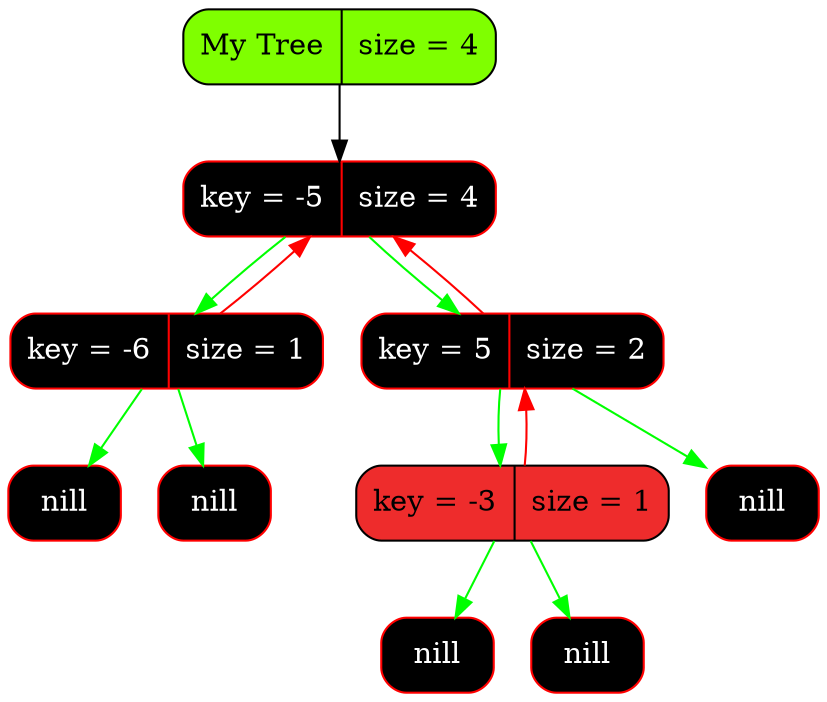 digraph Tree
{
   rankdir = HR;
   node[fontsize=14];
   edge[color="black",fontcolor="blue",fontsize=12];
   tree[shape = Mrecord, style = filled, fillcolor = "chartreuse1", label = "My Tree | size = 4"];
   "0x150f04080"[shape = Mrecord, color = "red", style = filled, fontcolor = "white", fillcolor = "black",   label = " key = -5 | size = 4"];
  "0x150f04080" -> "0x150f040b0" [color = "green"];
  "0x150f040b0" -> "0x150f04080" [color = "red"];
  "0x150f04080" -> "0x150f040e0" [color = "green"];
  "0x150f040e0" -> "0x150f04080" [color = "red"];
   "0x150f040b0"[shape = Mrecord, color = "red", style = filled, fontcolor = "white", fillcolor = "black",   label = " key = -6 | size = 1"];
   "0x150f040b0left"[shape = Mrecord, color = "red", style = filled, fontcolor = "white", fillcolor = "black",   label = " <value> nill"];
  "0x150f040b0" -> "0x150f040b0left" [color = "green"];
   "0x150f040b0right"[shape = Mrecord, color = "red", style = filled, fontcolor = "white", fillcolor = "black",   label = " <value> nill"];
  "0x150f040b0" -> "0x150f040b0right" [color = "green"];
   "0x150f040e0"[shape = Mrecord, color = "red", style = filled, fontcolor = "white", fillcolor = "black",   label = " key = 5 | size = 2"];
  "0x150f040e0" -> "0x150f04120" [color = "green"];
  "0x150f04120" -> "0x150f040e0" [color = "red"];
   "0x150f040e0right"[shape = Mrecord, color = "red", style = filled, fontcolor = "white", fillcolor = "black",   label = " <value> nill"];
  "0x150f040e0" -> "0x150f040e0right" [color = "green"];
  "0x150f04120"[shape = Mrecord, color = "black", style = filled, fillcolor = "firebrick2",   label = " key = -3 | size = 1"];
   "0x150f04120left"[shape = Mrecord, color = "red", style = filled, fontcolor = "white", fillcolor = "black",   label = " <value> nill"];
  "0x150f04120" -> "0x150f04120left" [color = "green"];
   "0x150f04120right"[shape = Mrecord, color = "red", style = filled, fontcolor = "white", fillcolor = "black",   label = " <value> nill"];
  "0x150f04120" -> "0x150f04120right" [color = "green"];
   tree -> "0x150f04080" [color = "gray0"];
}